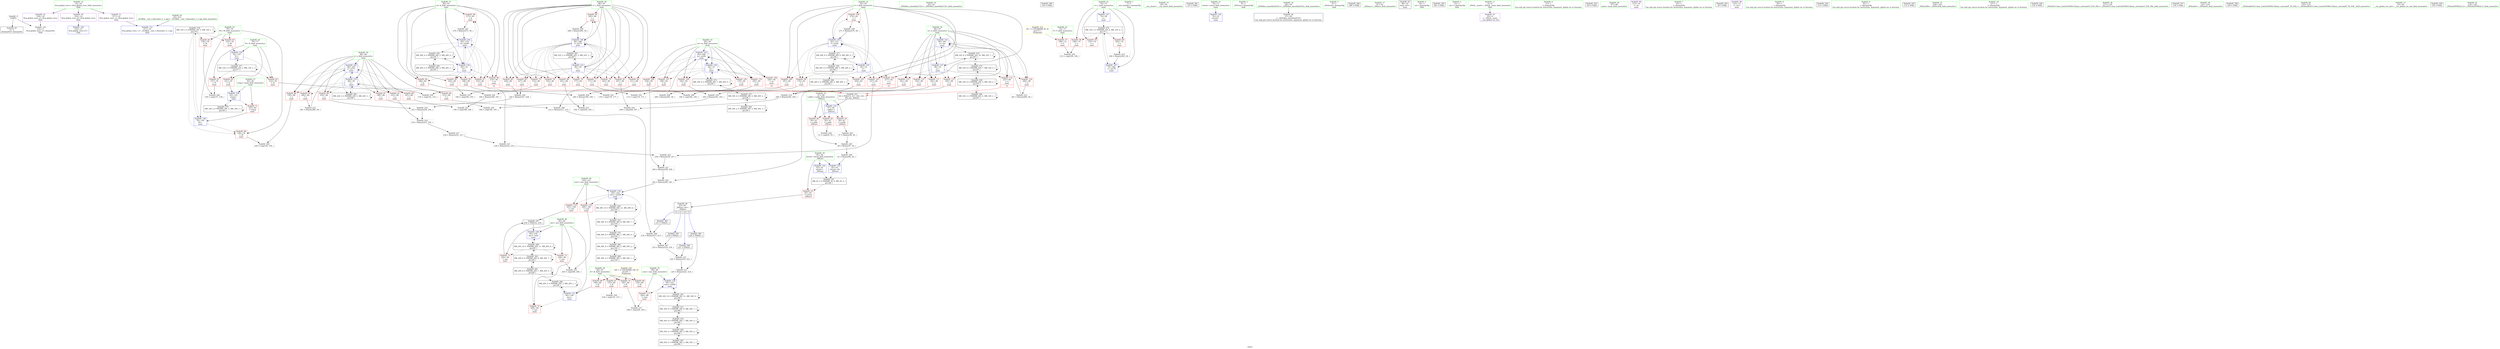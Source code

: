 digraph "SVFG" {
	label="SVFG";

	Node0x559f30d5b5f0 [shape=record,color=grey,label="{NodeID: 0\nNullPtr}"];
	Node0x559f30d5b5f0 -> Node0x559f30d8a860[style=solid];
	Node0x559f30d5b5f0 -> Node0x559f30d90820[style=solid];
	Node0x559f30d8ac00 [shape=record,color=red,label="{NodeID: 97\n235\<--90\n\<--k\nmain\n}"];
	Node0x559f30d8ac00 -> Node0x559f30d975c0[style=solid];
	Node0x559f30d6ce10 [shape=record,color=green,label="{NodeID: 14\n23\<--24\n_ZNSt8ios_base4InitC1Ev\<--_ZNSt8ios_base4InitC1Ev_field_insensitive\n}"];
	Node0x559f30dd0480 [shape=record,color=black,label="{NodeID: 360\n130 = PHI()\n}"];
	Node0x559f30dadc10 [shape=record,color=black,label="{NodeID: 277\nMR_12V_2 = PHI(MR_12V_3, MR_12V_1, )\npts\{77 \}\n}"];
	Node0x559f30dadc10 -> Node0x559f30d8c610[style=dashed];
	Node0x559f30dadc10 -> Node0x559f30d8c6e0[style=dashed];
	Node0x559f30dadc10 -> Node0x559f30d8c7b0[style=dashed];
	Node0x559f30dadc10 -> Node0x559f30d90e00[style=dashed];
	Node0x559f30dadc10 -> Node0x559f30dadc10[style=dashed];
	Node0x559f30d8b760 [shape=record,color=red,label="{NodeID: 111\n182\<--96\n\<--n\nmain\n}"];
	Node0x559f30d8b760 -> Node0x559f30d98940[style=solid];
	Node0x559f30d6eb70 [shape=record,color=green,label="{NodeID: 28\n84\<--85\nans\<--ans_field_insensitive\nmain\n}"];
	Node0x559f30d6eb70 -> Node0x559f30d8cf00[style=solid];
	Node0x559f30d6eb70 -> Node0x559f30d8cfd0[style=solid];
	Node0x559f30d6eb70 -> Node0x559f30d8d0a0[style=solid];
	Node0x559f30d6eb70 -> Node0x559f30d90fa0[style=solid];
	Node0x559f30d6eb70 -> Node0x559f30d916f0[style=solid];
	Node0x559f30d96b40 [shape=record,color=grey,label="{NodeID: 208\n216 = Binary(213, 215, )\n}"];
	Node0x559f30d96b40 -> Node0x559f30d969c0[style=solid];
	Node0x559f30d90ac0 [shape=record,color=blue,label="{NodeID: 125\n45\<--61\nretval\<--div\n_Z4funci\n}"];
	Node0x559f30d90ac0 -> Node0x559f30da2410[style=dashed];
	Node0x559f30d8a7d0 [shape=record,color=green,label="{NodeID: 42\n16\<--312\n_GLOBAL__sub_I_Dmoonleo_2_1.cpp\<--_GLOBAL__sub_I_Dmoonleo_2_1.cpp_field_insensitive\n}"];
	Node0x559f30d8a7d0 -> Node0x559f30d90720[style=solid];
	Node0x559f30d98040 [shape=record,color=grey,label="{NodeID: 222\n238 = Binary(236, 237, )\n}"];
	Node0x559f30d98040 -> Node0x559f30d97ec0[style=solid];
	Node0x559f30d91620 [shape=record,color=blue,label="{NodeID: 139\n100\<--242\ncost\<--sub56\nmain\n}"];
	Node0x559f30d91620 -> Node0x559f30d90480[style=dashed];
	Node0x559f30d91620 -> Node0x559f30d90550[style=dashed];
	Node0x559f30d91620 -> Node0x559f30da3310[style=dashed];
	Node0x559f30d8c200 [shape=record,color=red,label="{NodeID: 56\n59\<--47\n\<--i.addr\n_Z4funci\n}"];
	Node0x559f30d8c200 -> Node0x559f30d966c0[style=solid];
	Node0x559f30d99540 [shape=record,color=grey,label="{NodeID: 236\n110 = cmp(108, 109, )\n}"];
	Node0x559f30d8cd60 [shape=record,color=red,label="{NodeID: 70\n245\<--80\n\<--K\nmain\n}"];
	Node0x559f30d8cd60 -> Node0x559f30d996c0[style=solid];
	Node0x559f30d8d8c0 [shape=record,color=red,label="{NodeID: 84\n228\<--86\n\<--i\nmain\n}"];
	Node0x559f30d8d8c0 -> Node0x559f30d97d40[style=solid];
	Node0x559f30d75ab0 [shape=record,color=green,label="{NodeID: 1\n7\<--1\n__dso_handle\<--dummyObj\nGlob }"];
	Node0x559f30d8acd0 [shape=record,color=red,label="{NodeID: 98\n275\<--90\n\<--k\nmain\n}"];
	Node0x559f30d8acd0 -> Node0x559f30d960c0[style=solid];
	Node0x559f30d6efd0 [shape=record,color=green,label="{NodeID: 15\n29\<--30\n__cxa_atexit\<--__cxa_atexit_field_insensitive\n}"];
	Node0x559f30dd05b0 [shape=record,color=black,label="{NodeID: 361\n131 = PHI()\n}"];
	Node0x559f30dae110 [shape=record,color=black,label="{NodeID: 278\nMR_14V_2 = PHI(MR_14V_3, MR_14V_1, )\npts\{79 \}\n}"];
	Node0x559f30dae110 -> Node0x559f30d8c880[style=dashed];
	Node0x559f30dae110 -> Node0x559f30d8c950[style=dashed];
	Node0x559f30dae110 -> Node0x559f30d8ca20[style=dashed];
	Node0x559f30dae110 -> Node0x559f30d90ed0[style=dashed];
	Node0x559f30dae110 -> Node0x559f30dae110[style=dashed];
	Node0x559f30d8b830 [shape=record,color=red,label="{NodeID: 112\n193\<--96\n\<--n\nmain\n}"];
	Node0x559f30d8b830 -> Node0x559f30d97740[style=solid];
	Node0x559f30d6ec40 [shape=record,color=green,label="{NodeID: 29\n86\<--87\ni\<--i_field_insensitive\nmain\n}"];
	Node0x559f30d6ec40 -> Node0x559f30d8d170[style=solid];
	Node0x559f30d6ec40 -> Node0x559f30d8d240[style=solid];
	Node0x559f30d6ec40 -> Node0x559f30d8d310[style=solid];
	Node0x559f30d6ec40 -> Node0x559f30d8d3e0[style=solid];
	Node0x559f30d6ec40 -> Node0x559f30d8d4b0[style=solid];
	Node0x559f30d6ec40 -> Node0x559f30d8d580[style=solid];
	Node0x559f30d6ec40 -> Node0x559f30d8d650[style=solid];
	Node0x559f30d6ec40 -> Node0x559f30d8d720[style=solid];
	Node0x559f30d6ec40 -> Node0x559f30d8d7f0[style=solid];
	Node0x559f30d6ec40 -> Node0x559f30d8d8c0[style=solid];
	Node0x559f30d6ec40 -> Node0x559f30d8d990[style=solid];
	Node0x559f30d6ec40 -> Node0x559f30d91070[style=solid];
	Node0x559f30d6ec40 -> Node0x559f30d91bd0[style=solid];
	Node0x559f30d96cc0 [shape=record,color=grey,label="{NodeID: 209\n61 = Binary(60, 62, )\n}"];
	Node0x559f30d96cc0 -> Node0x559f30d90ac0[style=solid];
	Node0x559f30d90b90 [shape=record,color=blue,label="{NodeID: 126\n70\<--52\nretval\<--\nmain\n}"];
	Node0x559f30d8a860 [shape=record,color=black,label="{NodeID: 43\n2\<--3\ndummyVal\<--dummyVal\n}"];
	Node0x559f30d981c0 [shape=record,color=grey,label="{NodeID: 223\n281 = Binary(280, 58, )\n}"];
	Node0x559f30d981c0 -> Node0x559f30d91b00[style=solid];
	Node0x559f30d916f0 [shape=record,color=blue,label="{NodeID: 140\n84\<--256\nans\<--cond\nmain\n}"];
	Node0x559f30d916f0 -> Node0x559f30da4710[style=dashed];
	Node0x559f30d8c2d0 [shape=record,color=red,label="{NodeID: 57\n109\<--72\n\<--T\nmain\n}"];
	Node0x559f30d8c2d0 -> Node0x559f30d99540[style=solid];
	Node0x559f30d996c0 [shape=record,color=grey,label="{NodeID: 237\n246 = cmp(244, 245, )\n}"];
	Node0x559f30d8ce30 [shape=record,color=red,label="{NodeID: 71\n145\<--82\n\<--temp\nmain\n}"];
	Node0x559f30d8ce30 -> Node0x559f30d90ed0[style=solid];
	Node0x559f30d8d990 [shape=record,color=red,label="{NodeID: 85\n285\<--86\n\<--i\nmain\n}"];
	Node0x559f30d8d990 -> Node0x559f30d95f40[style=solid];
	Node0x559f30d6dea0 [shape=record,color=green,label="{NodeID: 2\n8\<--1\n_ZSt3cin\<--dummyObj\nGlob }"];
	Node0x559f30d8ada0 [shape=record,color=red,label="{NodeID: 99\n170\<--92\n\<--l\nmain\n}"];
	Node0x559f30d8ada0 -> Node0x559f30d98f40[style=solid];
	Node0x559f30d6f0a0 [shape=record,color=green,label="{NodeID: 16\n28\<--34\n_ZNSt8ios_base4InitD1Ev\<--_ZNSt8ios_base4InitD1Ev_field_insensitive\n}"];
	Node0x559f30d6f0a0 -> Node0x559f30d8a8f0[style=solid];
	Node0x559f30dd0680 [shape=record,color=black,label="{NodeID: 362\n215 = PHI(43, )\n}"];
	Node0x559f30dd0680 -> Node0x559f30d96b40[style=solid];
	Node0x559f30dae610 [shape=record,color=black,label="{NodeID: 279\nMR_18V_2 = PHI(MR_18V_3, MR_18V_1, )\npts\{83 \}\n}"];
	Node0x559f30dae610 -> Node0x559f30d90d30[style=dashed];
	Node0x559f30dae610 -> Node0x559f30dae610[style=dashed];
	Node0x559f30d8b900 [shape=record,color=red,label="{NodeID: 113\n205\<--96\n\<--n\nmain\n}"];
	Node0x559f30d8b900 -> Node0x559f30d96e40[style=solid];
	Node0x559f30d6ed10 [shape=record,color=green,label="{NodeID: 30\n88\<--89\nj\<--j_field_insensitive\nmain\n}"];
	Node0x559f30d6ed10 -> Node0x559f30d8da60[style=solid];
	Node0x559f30d6ed10 -> Node0x559f30d8db30[style=solid];
	Node0x559f30d6ed10 -> Node0x559f30d8dc00[style=solid];
	Node0x559f30d6ed10 -> Node0x559f30d8dcd0[style=solid];
	Node0x559f30d6ed10 -> Node0x559f30d8dda0[style=solid];
	Node0x559f30d6ed10 -> Node0x559f30d8de70[style=solid];
	Node0x559f30d6ed10 -> Node0x559f30d8df40[style=solid];
	Node0x559f30d6ed10 -> Node0x559f30d91140[style=solid];
	Node0x559f30d6ed10 -> Node0x559f30d91b00[style=solid];
	Node0x559f30d96e40 [shape=record,color=grey,label="{NodeID: 210\n206 = Binary(204, 205, )\n}"];
	Node0x559f30d96e40 -> Node0x559f30d99240[style=solid];
	Node0x559f30d90c60 [shape=record,color=blue,label="{NodeID: 127\n74\<--58\nc\<--\nmain\n}"];
	Node0x559f30d90c60 -> Node0x559f30dad710[style=dashed];
	Node0x559f30d8a8f0 [shape=record,color=black,label="{NodeID: 44\n27\<--28\n\<--_ZNSt8ios_base4InitD1Ev\nCan only get source location for instruction, argument, global var or function.}"];
	Node0x559f30d98340 [shape=record,color=grey,label="{NodeID: 224\n242 = Binary(240, 241, )\n}"];
	Node0x559f30d98340 -> Node0x559f30d91620[style=solid];
	Node0x559f30d917c0 [shape=record,color=blue,label="{NodeID: 141\n96\<--261\nn\<--inc\nmain\n}"];
	Node0x559f30d917c0 -> Node0x559f30d8b760[style=dashed];
	Node0x559f30d917c0 -> Node0x559f30d8b830[style=dashed];
	Node0x559f30d917c0 -> Node0x559f30d8b900[style=dashed];
	Node0x559f30d917c0 -> Node0x559f30d8b9d0[style=dashed];
	Node0x559f30d917c0 -> Node0x559f30d8baa0[style=dashed];
	Node0x559f30d917c0 -> Node0x559f30d902e0[style=dashed];
	Node0x559f30d917c0 -> Node0x559f30d917c0[style=dashed];
	Node0x559f30d917c0 -> Node0x559f30db8110[style=dashed];
	Node0x559f30d8c3a0 [shape=record,color=red,label="{NodeID: 58\n108\<--74\n\<--c\nmain\n}"];
	Node0x559f30d8c3a0 -> Node0x559f30d99540[style=solid];
	Node0x559f30d99840 [shape=record,color=grey,label="{NodeID: 238\n126 = cmp(125, 127, )\n}"];
	Node0x559f30d8cf00 [shape=record,color=red,label="{NodeID: 72\n248\<--84\n\<--ans\nmain\n}"];
	Node0x559f30d8cf00 -> Node0x559f30d993c0[style=solid];
	Node0x559f30d8da60 [shape=record,color=red,label="{NodeID: 86\n158\<--88\n\<--j\nmain\n}"];
	Node0x559f30d8da60 -> Node0x559f30d98c40[style=solid];
	Node0x559f30d6c6e0 [shape=record,color=green,label="{NodeID: 3\n9\<--1\n_ZSt4cout\<--dummyObj\nGlob }"];
	Node0x559f30dce9c0 [shape=record,color=black,label="{NodeID: 349\n290 = PHI()\n}"];
	Node0x559f30d8ae70 [shape=record,color=red,label="{NodeID: 100\n187\<--92\n\<--l\nmain\n}"];
	Node0x559f30d8ae70 -> Node0x559f30d96240[style=solid];
	Node0x559f30d6f170 [shape=record,color=green,label="{NodeID: 17\n41\<--42\n_Z4funci\<--_Z4funci_field_insensitive\n}"];
	Node0x559f30dd0880 [shape=record,color=black,label="{NodeID: 363\n218 = PHI(43, )\n}"];
	Node0x559f30dd0880 -> Node0x559f30d969c0[style=solid];
	Node0x559f30daeb10 [shape=record,color=black,label="{NodeID: 280\nMR_20V_2 = PHI(MR_20V_3, MR_20V_1, )\npts\{85 \}\n}"];
	Node0x559f30daeb10 -> Node0x559f30d90fa0[style=dashed];
	Node0x559f30daeb10 -> Node0x559f30daeb10[style=dashed];
	Node0x559f30ac9e40 [shape=record,color=black,label="{NodeID: 197\n256 = PHI(252, 254, )\n}"];
	Node0x559f30ac9e40 -> Node0x559f30d916f0[style=solid];
	Node0x559f30d8b9d0 [shape=record,color=red,label="{NodeID: 114\n223\<--96\n\<--n\nmain\n|{<s0>15}}"];
	Node0x559f30d8b9d0:s0 -> Node0x559f30dcf500[style=solid,color=red];
	Node0x559f30d6ede0 [shape=record,color=green,label="{NodeID: 31\n90\<--91\nk\<--k_field_insensitive\nmain\n}"];
	Node0x559f30d6ede0 -> Node0x559f30d8e010[style=solid];
	Node0x559f30d6ede0 -> Node0x559f30d8e0e0[style=solid];
	Node0x559f30d6ede0 -> Node0x559f30d8e1b0[style=solid];
	Node0x559f30d6ede0 -> Node0x559f30d8ab30[style=solid];
	Node0x559f30d6ede0 -> Node0x559f30d8ac00[style=solid];
	Node0x559f30d6ede0 -> Node0x559f30d8acd0[style=solid];
	Node0x559f30d6ede0 -> Node0x559f30d91210[style=solid];
	Node0x559f30d6ede0 -> Node0x559f30d91a30[style=solid];
	Node0x559f30d96fc0 [shape=record,color=grey,label="{NodeID: 211\n225 = Binary(222, 224, )\n}"];
	Node0x559f30d96fc0 -> Node0x559f30d91550[style=solid];
	Node0x559f30d90d30 [shape=record,color=blue,label="{NodeID: 128\n82\<--141\ntemp\<--\nmain\n}"];
	Node0x559f30d90d30 -> Node0x559f30d8ce30[style=dashed];
	Node0x559f30d90d30 -> Node0x559f30dae610[style=dashed];
	Node0x559f30d8a980 [shape=record,color=black,label="{NodeID: 45\n69\<--52\nmain_ret\<--\nmain\n}"];
	Node0x559f30d984c0 [shape=record,color=grey,label="{NodeID: 225\n178 = cmp(176, 177, )\n}"];
	Node0x559f30d91890 [shape=record,color=blue,label="{NodeID: 142\n94\<--266\nm\<--inc62\nmain\n}"];
	Node0x559f30d91890 -> Node0x559f30d8b280[style=dashed];
	Node0x559f30d91890 -> Node0x559f30d8b350[style=dashed];
	Node0x559f30d91890 -> Node0x559f30d8b420[style=dashed];
	Node0x559f30d91890 -> Node0x559f30d8b4f0[style=dashed];
	Node0x559f30d91890 -> Node0x559f30d8b5c0[style=dashed];
	Node0x559f30d91890 -> Node0x559f30d8b690[style=dashed];
	Node0x559f30d91890 -> Node0x559f30d913b0[style=dashed];
	Node0x559f30d91890 -> Node0x559f30d91890[style=dashed];
	Node0x559f30d91890 -> Node0x559f30dac310[style=dashed];
	Node0x559f30d8c470 [shape=record,color=red,label="{NodeID: 59\n119\<--74\n\<--c\nmain\n}"];
	Node0x559f30d999c0 [shape=record,color=grey,label="{NodeID: 239\n154 = cmp(152, 153, )\n}"];
	Node0x559f30d8cfd0 [shape=record,color=red,label="{NodeID: 73\n254\<--84\n\<--ans\nmain\n}"];
	Node0x559f30d8cfd0 -> Node0x559f30ac9e40[style=solid];
	Node0x559f30d8db30 [shape=record,color=red,label="{NodeID: 87\n189\<--88\n\<--j\nmain\n}"];
	Node0x559f30d8db30 -> Node0x559f30d987c0[style=solid];
	Node0x559f30d5b6e0 [shape=record,color=green,label="{NodeID: 4\n10\<--1\n.str\<--dummyObj\nGlob }"];
	Node0x559f30dcf430 [shape=record,color=black,label="{NodeID: 350\n291 = PHI()\n}"];
	Node0x559f30d8af40 [shape=record,color=red,label="{NodeID: 101\n204\<--92\n\<--l\nmain\n}"];
	Node0x559f30d8af40 -> Node0x559f30d96e40[style=solid];
	Node0x559f30d6f240 [shape=record,color=green,label="{NodeID: 18\n45\<--46\nretval\<--retval_field_insensitive\n_Z4funci\n}"];
	Node0x559f30d6f240 -> Node0x559f30d8bf90[style=solid];
	Node0x559f30d6f240 -> Node0x559f30d909f0[style=solid];
	Node0x559f30d6f240 -> Node0x559f30d90ac0[style=solid];
	Node0x559f30dd09c0 [shape=record,color=black,label="{NodeID: 364\n221 = PHI(43, )\n}"];
	Node0x559f30dd09c0 -> Node0x559f30d97140[style=solid];
	Node0x559f30daf010 [shape=record,color=black,label="{NodeID: 281\nMR_22V_2 = PHI(MR_22V_3, MR_22V_1, )\npts\{87 \}\n}"];
	Node0x559f30daf010 -> Node0x559f30d91070[style=dashed];
	Node0x559f30daf010 -> Node0x559f30daf010[style=dashed];
	Node0x559f30d8f100 [shape=record,color=grey,label="{NodeID: 198\n213 = Binary(211, 212, )\n}"];
	Node0x559f30d8f100 -> Node0x559f30d96b40[style=solid];
	Node0x559f30d8baa0 [shape=record,color=red,label="{NodeID: 115\n241\<--96\n\<--n\nmain\n}"];
	Node0x559f30d8baa0 -> Node0x559f30d98340[style=solid];
	Node0x559f30d8a230 [shape=record,color=green,label="{NodeID: 32\n92\<--93\nl\<--l_field_insensitive\nmain\n}"];
	Node0x559f30d8a230 -> Node0x559f30d8ada0[style=solid];
	Node0x559f30d8a230 -> Node0x559f30d8ae70[style=solid];
	Node0x559f30d8a230 -> Node0x559f30d8af40[style=solid];
	Node0x559f30d8a230 -> Node0x559f30d8b010[style=solid];
	Node0x559f30d8a230 -> Node0x559f30d8b0e0[style=solid];
	Node0x559f30d8a230 -> Node0x559f30d8b1b0[style=solid];
	Node0x559f30d8a230 -> Node0x559f30d912e0[style=solid];
	Node0x559f30d8a230 -> Node0x559f30d91960[style=solid];
	Node0x559f30d97140 [shape=record,color=grey,label="{NodeID: 212\n222 = Binary(219, 221, )\n}"];
	Node0x559f30d97140 -> Node0x559f30d96fc0[style=solid];
	Node0x559f30d90e00 [shape=record,color=blue,label="{NodeID: 129\n76\<--143\nN\<--\nmain\n}"];
	Node0x559f30d90e00 -> Node0x559f30d8c7b0[style=dashed];
	Node0x559f30d90e00 -> Node0x559f30dadc10[style=dashed];
	Node0x559f30d8aa10 [shape=record,color=black,label="{NodeID: 46\n43\<--65\n_Z4funci_ret\<--\n_Z4funci\n|{<s0>12|<s1>13|<s2>14|<s3>15}}"];
	Node0x559f30d8aa10:s0 -> Node0x559f30dd0680[style=solid,color=blue];
	Node0x559f30d8aa10:s1 -> Node0x559f30dd0880[style=solid,color=blue];
	Node0x559f30d8aa10:s2 -> Node0x559f30dd09c0[style=solid,color=blue];
	Node0x559f30d8aa10:s3 -> Node0x559f30dd0c00[style=solid,color=blue];
	Node0x559f30d98640 [shape=record,color=grey,label="{NodeID: 226\n51 = cmp(50, 52, )\n}"];
	Node0x559f30d91960 [shape=record,color=blue,label="{NodeID: 143\n92\<--271\nl\<--inc65\nmain\n}"];
	Node0x559f30d91960 -> Node0x559f30d8ada0[style=dashed];
	Node0x559f30d91960 -> Node0x559f30d8ae70[style=dashed];
	Node0x559f30d91960 -> Node0x559f30d8af40[style=dashed];
	Node0x559f30d91960 -> Node0x559f30d8b010[style=dashed];
	Node0x559f30d91960 -> Node0x559f30d8b0e0[style=dashed];
	Node0x559f30d91960 -> Node0x559f30d8b1b0[style=dashed];
	Node0x559f30d91960 -> Node0x559f30d91960[style=dashed];
	Node0x559f30d91960 -> Node0x559f30dabe10[style=dashed];
	Node0x559f30d8c540 [shape=record,color=red,label="{NodeID: 60\n293\<--74\n\<--c\nmain\n}"];
	Node0x559f30d8c540 -> Node0x559f30d97440[style=solid];
	Node0x559f30d99b40 [shape=record,color=grey,label="{NodeID: 240\n139 = cmp(137, 138, )\n}"];
	Node0x559f30d8d0a0 [shape=record,color=red,label="{NodeID: 74\n289\<--84\n\<--ans\nmain\n}"];
	Node0x559f30d8dc00 [shape=record,color=red,label="{NodeID: 88\n195\<--88\n\<--j\nmain\n}"];
	Node0x559f30d8dc00 -> Node0x559f30d98ac0[style=solid];
	Node0x559f30d6f360 [shape=record,color=green,label="{NodeID: 5\n12\<--1\n.str.1\<--dummyObj\nGlob }"];
	Node0x559f30dcf500 [shape=record,color=black,label="{NodeID: 351\n44 = PHI(214, 217, 220, 223, )\n0th arg _Z4funci }"];
	Node0x559f30dcf500 -> Node0x559f30d90920[style=solid];
	Node0x559f30d8b010 [shape=record,color=red,label="{NodeID: 102\n217\<--92\n\<--l\nmain\n|{<s0>13}}"];
	Node0x559f30d8b010:s0 -> Node0x559f30dcf500[style=solid,color=red];
	Node0x559f30d6fc80 [shape=record,color=green,label="{NodeID: 19\n47\<--48\ni.addr\<--i.addr_field_insensitive\n_Z4funci\n}"];
	Node0x559f30d6fc80 -> Node0x559f30d8c060[style=solid];
	Node0x559f30d6fc80 -> Node0x559f30d8c130[style=solid];
	Node0x559f30d6fc80 -> Node0x559f30d8c200[style=solid];
	Node0x559f30d6fc80 -> Node0x559f30d90920[style=solid];
	Node0x559f30dd0c00 [shape=record,color=black,label="{NodeID: 365\n224 = PHI(43, )\n}"];
	Node0x559f30dd0c00 -> Node0x559f30d96fc0[style=solid];
	Node0x559f30daf510 [shape=record,color=black,label="{NodeID: 282\nMR_24V_2 = PHI(MR_24V_3, MR_24V_1, )\npts\{89 \}\n}"];
	Node0x559f30daf510 -> Node0x559f30d91140[style=dashed];
	Node0x559f30daf510 -> Node0x559f30daf510[style=dashed];
	Node0x559f30d95dc0 [shape=record,color=grey,label="{NodeID: 199\n271 = Binary(270, 58, )\n}"];
	Node0x559f30d95dc0 -> Node0x559f30d91960[style=solid];
	Node0x559f30d902e0 [shape=record,color=red,label="{NodeID: 116\n260\<--96\n\<--n\nmain\n}"];
	Node0x559f30d902e0 -> Node0x559f30d972c0[style=solid];
	Node0x559f30d8a2c0 [shape=record,color=green,label="{NodeID: 33\n94\<--95\nm\<--m_field_insensitive\nmain\n}"];
	Node0x559f30d8a2c0 -> Node0x559f30d8b280[style=solid];
	Node0x559f30d8a2c0 -> Node0x559f30d8b350[style=solid];
	Node0x559f30d8a2c0 -> Node0x559f30d8b420[style=solid];
	Node0x559f30d8a2c0 -> Node0x559f30d8b4f0[style=solid];
	Node0x559f30d8a2c0 -> Node0x559f30d8b5c0[style=solid];
	Node0x559f30d8a2c0 -> Node0x559f30d8b690[style=solid];
	Node0x559f30d8a2c0 -> Node0x559f30d913b0[style=solid];
	Node0x559f30d8a2c0 -> Node0x559f30d91890[style=solid];
	Node0x559f30d972c0 [shape=record,color=grey,label="{NodeID: 213\n261 = Binary(260, 58, )\n}"];
	Node0x559f30d972c0 -> Node0x559f30d917c0[style=solid];
	Node0x559f30d90ed0 [shape=record,color=blue,label="{NodeID: 130\n78\<--145\nM\<--\nmain\n}"];
	Node0x559f30d90ed0 -> Node0x559f30d8ca20[style=dashed];
	Node0x559f30d90ed0 -> Node0x559f30dae110[style=dashed];
	Node0x559f30d8aaa0 [shape=record,color=purple,label="{NodeID: 47\n25\<--4\n\<--_ZStL8__ioinit\n__cxx_global_var_init\n}"];
	Node0x559f30db8110 [shape=record,color=black,label="{NodeID: 310\nMR_32V_8 = PHI(MR_32V_10, MR_32V_7, )\npts\{97 \}\n}"];
	Node0x559f30db8110 -> Node0x559f30d91480[style=dashed];
	Node0x559f30db8110 -> Node0x559f30dac810[style=dashed];
	Node0x559f30db8110 -> Node0x559f30db8110[style=dashed];
	Node0x559f30d987c0 [shape=record,color=grey,label="{NodeID: 227\n190 = cmp(188, 189, )\n}"];
	Node0x559f30d91a30 [shape=record,color=blue,label="{NodeID: 144\n90\<--276\nk\<--inc68\nmain\n}"];
	Node0x559f30d91a30 -> Node0x559f30d8e010[style=dashed];
	Node0x559f30d91a30 -> Node0x559f30d8e0e0[style=dashed];
	Node0x559f30d91a30 -> Node0x559f30d8e1b0[style=dashed];
	Node0x559f30d91a30 -> Node0x559f30d8ab30[style=dashed];
	Node0x559f30d91a30 -> Node0x559f30d8ac00[style=dashed];
	Node0x559f30d91a30 -> Node0x559f30d8acd0[style=dashed];
	Node0x559f30d91a30 -> Node0x559f30d91210[style=dashed];
	Node0x559f30d91a30 -> Node0x559f30d91a30[style=dashed];
	Node0x559f30d91a30 -> Node0x559f30da6a10[style=dashed];
	Node0x559f30d8c610 [shape=record,color=red,label="{NodeID: 61\n137\<--76\n\<--N\nmain\n}"];
	Node0x559f30d8c610 -> Node0x559f30d99b40[style=solid];
	Node0x559f30da2410 [shape=record,color=black,label="{NodeID: 241\nMR_2V_3 = PHI(MR_2V_4, MR_2V_2, )\npts\{46 \}\n}"];
	Node0x559f30da2410 -> Node0x559f30d8bf90[style=dashed];
	Node0x559f30d8d170 [shape=record,color=red,label="{NodeID: 75\n152\<--86\n\<--i\nmain\n}"];
	Node0x559f30d8d170 -> Node0x559f30d999c0[style=solid];
	Node0x559f30da6a10 [shape=record,color=black,label="{NodeID: 255\nMR_26V_4 = PHI(MR_26V_5, MR_26V_2, )\npts\{91 \}\n}"];
	Node0x559f30da6a10 -> Node0x559f30d91210[style=dashed];
	Node0x559f30da6a10 -> Node0x559f30da6a10[style=dashed];
	Node0x559f30da6a10 -> Node0x559f30dafa10[style=dashed];
	Node0x559f30d8dcd0 [shape=record,color=red,label="{NodeID: 89\n212\<--88\n\<--j\nmain\n}"];
	Node0x559f30d8dcd0 -> Node0x559f30d8f100[style=solid];
	Node0x559f30d6dd20 [shape=record,color=green,label="{NodeID: 6\n15\<--1\n\<--dummyObj\nCan only get source location for instruction, argument, global var or function.}"];
	Node0x559f30dcfc50 [shape=record,color=black,label="{NodeID: 352\n103 = PHI()\n}"];
	Node0x559f30d8b0e0 [shape=record,color=red,label="{NodeID: 103\n237\<--92\n\<--l\nmain\n}"];
	Node0x559f30d8b0e0 -> Node0x559f30d98040[style=solid];
	Node0x559f30d6fd50 [shape=record,color=green,label="{NodeID: 20\n67\<--68\nmain\<--main_field_insensitive\n}"];
	Node0x559f30dafa10 [shape=record,color=black,label="{NodeID: 283\nMR_26V_2 = PHI(MR_26V_3, MR_26V_1, )\npts\{91 \}\n}"];
	Node0x559f30dafa10 -> Node0x559f30da6a10[style=dashed];
	Node0x559f30dafa10 -> Node0x559f30dafa10[style=dashed];
	Node0x559f30d95f40 [shape=record,color=grey,label="{NodeID: 200\n286 = Binary(285, 58, )\n}"];
	Node0x559f30d95f40 -> Node0x559f30d91bd0[style=solid];
	Node0x559f30d903b0 [shape=record,color=red,label="{NodeID: 117\n244\<--98\n\<--sum\nmain\n}"];
	Node0x559f30d903b0 -> Node0x559f30d996c0[style=solid];
	Node0x559f30d8a350 [shape=record,color=green,label="{NodeID: 34\n96\<--97\nn\<--n_field_insensitive\nmain\n}"];
	Node0x559f30d8a350 -> Node0x559f30d8b760[style=solid];
	Node0x559f30d8a350 -> Node0x559f30d8b830[style=solid];
	Node0x559f30d8a350 -> Node0x559f30d8b900[style=solid];
	Node0x559f30d8a350 -> Node0x559f30d8b9d0[style=solid];
	Node0x559f30d8a350 -> Node0x559f30d8baa0[style=solid];
	Node0x559f30d8a350 -> Node0x559f30d902e0[style=solid];
	Node0x559f30d8a350 -> Node0x559f30d91480[style=solid];
	Node0x559f30d8a350 -> Node0x559f30d917c0[style=solid];
	Node0x559f30d97440 [shape=record,color=grey,label="{NodeID: 214\n294 = Binary(293, 58, )\n}"];
	Node0x559f30d97440 -> Node0x559f30d91ca0[style=solid];
	Node0x559f30d90fa0 [shape=record,color=blue,label="{NodeID: 131\n84\<--148\nans\<--\nmain\n}"];
	Node0x559f30d90fa0 -> Node0x559f30d8d0a0[style=dashed];
	Node0x559f30d90fa0 -> Node0x559f30da8810[style=dashed];
	Node0x559f30d90fa0 -> Node0x559f30daeb10[style=dashed];
	Node0x559f30d8bb50 [shape=record,color=purple,label="{NodeID: 48\n115\<--10\n\<--.str\nmain\n}"];
	Node0x559f30db8610 [shape=record,color=black,label="{NodeID: 311\nMR_34V_8 = PHI(MR_34V_9, MR_34V_7, )\npts\{99 \}\n}"];
	Node0x559f30db8610 -> Node0x559f30d91550[style=dashed];
	Node0x559f30db8610 -> Node0x559f30da2e10[style=dashed];
	Node0x559f30db8610 -> Node0x559f30dacd10[style=dashed];
	Node0x559f30db8610 -> Node0x559f30db8610[style=dashed];
	Node0x559f30d98940 [shape=record,color=grey,label="{NodeID: 228\n184 = cmp(182, 183, )\n}"];
	Node0x559f30d91b00 [shape=record,color=blue,label="{NodeID: 145\n88\<--281\nj\<--inc71\nmain\n}"];
	Node0x559f30d91b00 -> Node0x559f30d8da60[style=dashed];
	Node0x559f30d91b00 -> Node0x559f30d8db30[style=dashed];
	Node0x559f30d91b00 -> Node0x559f30d8dc00[style=dashed];
	Node0x559f30d91b00 -> Node0x559f30d8dcd0[style=dashed];
	Node0x559f30d91b00 -> Node0x559f30d8dda0[style=dashed];
	Node0x559f30d91b00 -> Node0x559f30d8de70[style=dashed];
	Node0x559f30d91b00 -> Node0x559f30d8df40[style=dashed];
	Node0x559f30d91b00 -> Node0x559f30d91140[style=dashed];
	Node0x559f30d91b00 -> Node0x559f30d91b00[style=dashed];
	Node0x559f30d91b00 -> Node0x559f30daf510[style=dashed];
	Node0x559f30d8c6e0 [shape=record,color=red,label="{NodeID: 62\n141\<--76\n\<--N\nmain\n}"];
	Node0x559f30d8c6e0 -> Node0x559f30d90d30[style=solid];
	Node0x559f30d8d240 [shape=record,color=red,label="{NodeID: 76\n165\<--86\n\<--i\nmain\n}"];
	Node0x559f30d8d240 -> Node0x559f30d990c0[style=solid];
	Node0x559f30da6f10 [shape=record,color=black,label="{NodeID: 256\nMR_28V_4 = PHI(MR_28V_5, MR_28V_2, )\npts\{93 \}\n}"];
	Node0x559f30da6f10 -> Node0x559f30da6f10[style=dashed];
	Node0x559f30da6f10 -> Node0x559f30dabe10[style=dashed];
	Node0x559f30da6f10 -> Node0x559f30daff10[style=dashed];
	Node0x559f30d8dda0 [shape=record,color=red,label="{NodeID: 90\n230\<--88\n\<--j\nmain\n}"];
	Node0x559f30d8dda0 -> Node0x559f30d97bc0[style=solid];
	Node0x559f30d6ddb0 [shape=record,color=green,label="{NodeID: 7\n52\<--1\n\<--dummyObj\nCan only get source location for instruction, argument, global var or function.}"];
	Node0x559f30dcfd50 [shape=record,color=black,label="{NodeID: 353\n26 = PHI()\n}"];
	Node0x559f30d8b1b0 [shape=record,color=red,label="{NodeID: 104\n270\<--92\n\<--l\nmain\n}"];
	Node0x559f30d8b1b0 -> Node0x559f30d95dc0[style=solid];
	Node0x559f30d6fe20 [shape=record,color=green,label="{NodeID: 21\n70\<--71\nretval\<--retval_field_insensitive\nmain\n}"];
	Node0x559f30d6fe20 -> Node0x559f30d90b90[style=solid];
	Node0x559f30daff10 [shape=record,color=black,label="{NodeID: 284\nMR_28V_2 = PHI(MR_28V_3, MR_28V_1, )\npts\{93 \}\n}"];
	Node0x559f30daff10 -> Node0x559f30da6f10[style=dashed];
	Node0x559f30daff10 -> Node0x559f30daff10[style=dashed];
	Node0x559f30d960c0 [shape=record,color=grey,label="{NodeID: 201\n276 = Binary(275, 58, )\n}"];
	Node0x559f30d960c0 -> Node0x559f30d91a30[style=solid];
	Node0x559f30d90480 [shape=record,color=red,label="{NodeID: 118\n249\<--100\n\<--cost\nmain\n}"];
	Node0x559f30d90480 -> Node0x559f30d993c0[style=solid];
	Node0x559f30d8a3e0 [shape=record,color=green,label="{NodeID: 35\n98\<--99\nsum\<--sum_field_insensitive\nmain\n}"];
	Node0x559f30d8a3e0 -> Node0x559f30d903b0[style=solid];
	Node0x559f30d8a3e0 -> Node0x559f30d91550[style=solid];
	Node0x559f30d975c0 [shape=record,color=grey,label="{NodeID: 215\n236 = Binary(234, 235, )\n}"];
	Node0x559f30d975c0 -> Node0x559f30d98040[style=solid];
	Node0x559f30d91070 [shape=record,color=blue,label="{NodeID: 132\n86\<--58\ni\<--\nmain\n}"];
	Node0x559f30d91070 -> Node0x559f30d8d170[style=dashed];
	Node0x559f30d91070 -> Node0x559f30d8d240[style=dashed];
	Node0x559f30d91070 -> Node0x559f30d8d310[style=dashed];
	Node0x559f30d91070 -> Node0x559f30d8d3e0[style=dashed];
	Node0x559f30d91070 -> Node0x559f30d8d4b0[style=dashed];
	Node0x559f30d91070 -> Node0x559f30d8d580[style=dashed];
	Node0x559f30d91070 -> Node0x559f30d8d650[style=dashed];
	Node0x559f30d91070 -> Node0x559f30d8d720[style=dashed];
	Node0x559f30d91070 -> Node0x559f30d8d7f0[style=dashed];
	Node0x559f30d91070 -> Node0x559f30d8d8c0[style=dashed];
	Node0x559f30d91070 -> Node0x559f30d8d990[style=dashed];
	Node0x559f30d91070 -> Node0x559f30d91bd0[style=dashed];
	Node0x559f30d91070 -> Node0x559f30daf010[style=dashed];
	Node0x559f30d8bc20 [shape=record,color=purple,label="{NodeID: 49\n123\<--12\n\<--.str.1\nmain\n}"];
	Node0x559f30da9710 [shape=record,color=black,label="{NodeID: 312\nMR_36V_8 = PHI(MR_36V_9, MR_36V_7, )\npts\{101 \}\n}"];
	Node0x559f30da9710 -> Node0x559f30d91620[style=dashed];
	Node0x559f30da9710 -> Node0x559f30da3310[style=dashed];
	Node0x559f30da9710 -> Node0x559f30dad210[style=dashed];
	Node0x559f30da9710 -> Node0x559f30da9710[style=dashed];
	Node0x559f30d98ac0 [shape=record,color=grey,label="{NodeID: 229\n196 = cmp(194, 195, )\n}"];
	Node0x559f30d91bd0 [shape=record,color=blue,label="{NodeID: 146\n86\<--286\ni\<--inc74\nmain\n}"];
	Node0x559f30d91bd0 -> Node0x559f30d8d170[style=dashed];
	Node0x559f30d91bd0 -> Node0x559f30d8d240[style=dashed];
	Node0x559f30d91bd0 -> Node0x559f30d8d310[style=dashed];
	Node0x559f30d91bd0 -> Node0x559f30d8d3e0[style=dashed];
	Node0x559f30d91bd0 -> Node0x559f30d8d4b0[style=dashed];
	Node0x559f30d91bd0 -> Node0x559f30d8d580[style=dashed];
	Node0x559f30d91bd0 -> Node0x559f30d8d650[style=dashed];
	Node0x559f30d91bd0 -> Node0x559f30d8d720[style=dashed];
	Node0x559f30d91bd0 -> Node0x559f30d8d7f0[style=dashed];
	Node0x559f30d91bd0 -> Node0x559f30d8d8c0[style=dashed];
	Node0x559f30d91bd0 -> Node0x559f30d8d990[style=dashed];
	Node0x559f30d91bd0 -> Node0x559f30d91bd0[style=dashed];
	Node0x559f30d91bd0 -> Node0x559f30daf010[style=dashed];
	Node0x559f30d8c7b0 [shape=record,color=red,label="{NodeID: 63\n153\<--76\n\<--N\nmain\n}"];
	Node0x559f30d8c7b0 -> Node0x559f30d999c0[style=solid];
	Node0x559f30da2e10 [shape=record,color=black,label="{NodeID: 243\nMR_34V_10 = PHI(MR_34V_11, MR_34V_9, )\npts\{99 \}\n}"];
	Node0x559f30da2e10 -> Node0x559f30d91550[style=dashed];
	Node0x559f30da2e10 -> Node0x559f30da2e10[style=dashed];
	Node0x559f30da2e10 -> Node0x559f30db8610[style=dashed];
	Node0x559f30d8d310 [shape=record,color=red,label="{NodeID: 77\n171\<--86\n\<--i\nmain\n}"];
	Node0x559f30d8d310 -> Node0x559f30d98f40[style=solid];
	Node0x559f30da7410 [shape=record,color=black,label="{NodeID: 257\nMR_30V_4 = PHI(MR_30V_5, MR_30V_2, )\npts\{95 \}\n}"];
	Node0x559f30da7410 -> Node0x559f30da7410[style=dashed];
	Node0x559f30da7410 -> Node0x559f30dac310[style=dashed];
	Node0x559f30da7410 -> Node0x559f30db0410[style=dashed];
	Node0x559f30d8de70 [shape=record,color=red,label="{NodeID: 91\n232\<--88\n\<--j\nmain\n}"];
	Node0x559f30d8de70 -> Node0x559f30d97a40[style=solid];
	Node0x559f30d6e020 [shape=record,color=green,label="{NodeID: 8\n58\<--1\n\<--dummyObj\nCan only get source location for instruction, argument, global var or function.}"];
	Node0x559f30dcfe50 [shape=record,color=black,label="{NodeID: 354\n112 = PHI()\n}"];
	Node0x559f30dabe10 [shape=record,color=black,label="{NodeID: 271\nMR_28V_6 = PHI(MR_28V_8, MR_28V_5, )\npts\{93 \}\n}"];
	Node0x559f30dabe10 -> Node0x559f30d912e0[style=dashed];
	Node0x559f30dabe10 -> Node0x559f30da6f10[style=dashed];
	Node0x559f30dabe10 -> Node0x559f30dabe10[style=dashed];
	Node0x559f30d8b280 [shape=record,color=red,label="{NodeID: 105\n176\<--94\n\<--m\nmain\n}"];
	Node0x559f30d8b280 -> Node0x559f30d984c0[style=solid];
	Node0x559f30d6fef0 [shape=record,color=green,label="{NodeID: 22\n72\<--73\nT\<--T_field_insensitive\nmain\n}"];
	Node0x559f30d6fef0 -> Node0x559f30d8c2d0[style=solid];
	Node0x559f30db0410 [shape=record,color=black,label="{NodeID: 285\nMR_30V_2 = PHI(MR_30V_3, MR_30V_1, )\npts\{95 \}\n}"];
	Node0x559f30db0410 -> Node0x559f30da7410[style=dashed];
	Node0x559f30db0410 -> Node0x559f30db0410[style=dashed];
	Node0x559f30d96240 [shape=record,color=grey,label="{NodeID: 202\n188 = Binary(186, 187, )\n}"];
	Node0x559f30d96240 -> Node0x559f30d987c0[style=solid];
	Node0x559f30d90550 [shape=record,color=red,label="{NodeID: 119\n252\<--100\n\<--cost\nmain\n}"];
	Node0x559f30d90550 -> Node0x559f30ac9e40[style=solid];
	Node0x559f30d8a470 [shape=record,color=green,label="{NodeID: 36\n100\<--101\ncost\<--cost_field_insensitive\nmain\n}"];
	Node0x559f30d8a470 -> Node0x559f30d90480[style=solid];
	Node0x559f30d8a470 -> Node0x559f30d90550[style=solid];
	Node0x559f30d8a470 -> Node0x559f30d91620[style=solid];
	Node0x559f30d97740 [shape=record,color=grey,label="{NodeID: 216\n194 = Binary(192, 193, )\n}"];
	Node0x559f30d97740 -> Node0x559f30d98ac0[style=solid];
	Node0x559f30d91140 [shape=record,color=blue,label="{NodeID: 133\n88\<--58\nj\<--\nmain\n}"];
	Node0x559f30d91140 -> Node0x559f30d8da60[style=dashed];
	Node0x559f30d91140 -> Node0x559f30d8db30[style=dashed];
	Node0x559f30d91140 -> Node0x559f30d8dc00[style=dashed];
	Node0x559f30d91140 -> Node0x559f30d8dcd0[style=dashed];
	Node0x559f30d91140 -> Node0x559f30d8dda0[style=dashed];
	Node0x559f30d91140 -> Node0x559f30d8de70[style=dashed];
	Node0x559f30d91140 -> Node0x559f30d8df40[style=dashed];
	Node0x559f30d91140 -> Node0x559f30d91140[style=dashed];
	Node0x559f30d91140 -> Node0x559f30d91b00[style=dashed];
	Node0x559f30d91140 -> Node0x559f30daf510[style=dashed];
	Node0x559f30d8bcf0 [shape=record,color=purple,label="{NodeID: 50\n316\<--14\nllvm.global_ctors_0\<--llvm.global_ctors\nGlob }"];
	Node0x559f30d8bcf0 -> Node0x559f30d90620[style=solid];
	Node0x559f30d98c40 [shape=record,color=grey,label="{NodeID: 230\n160 = cmp(158, 159, )\n}"];
	Node0x559f30d91ca0 [shape=record,color=blue,label="{NodeID: 147\n74\<--294\nc\<--inc79\nmain\n}"];
	Node0x559f30d91ca0 -> Node0x559f30dad710[style=dashed];
	Node0x559f30d8c880 [shape=record,color=red,label="{NodeID: 64\n138\<--78\n\<--M\nmain\n}"];
	Node0x559f30d8c880 -> Node0x559f30d99b40[style=solid];
	Node0x559f30da3310 [shape=record,color=black,label="{NodeID: 244\nMR_36V_10 = PHI(MR_36V_11, MR_36V_9, )\npts\{101 \}\n}"];
	Node0x559f30da3310 -> Node0x559f30d91620[style=dashed];
	Node0x559f30da3310 -> Node0x559f30da3310[style=dashed];
	Node0x559f30da3310 -> Node0x559f30da9710[style=dashed];
	Node0x559f30d8d3e0 [shape=record,color=red,label="{NodeID: 78\n177\<--86\n\<--i\nmain\n}"];
	Node0x559f30d8d3e0 -> Node0x559f30d984c0[style=solid];
	Node0x559f30da7910 [shape=record,color=black,label="{NodeID: 258\nMR_32V_4 = PHI(MR_32V_5, MR_32V_2, )\npts\{97 \}\n}"];
	Node0x559f30da7910 -> Node0x559f30da7910[style=dashed];
	Node0x559f30da7910 -> Node0x559f30dac810[style=dashed];
	Node0x559f30da7910 -> Node0x559f30db0910[style=dashed];
	Node0x559f30d8df40 [shape=record,color=red,label="{NodeID: 92\n280\<--88\n\<--j\nmain\n}"];
	Node0x559f30d8df40 -> Node0x559f30d981c0[style=solid];
	Node0x559f30d6e0b0 [shape=record,color=green,label="{NodeID: 9\n62\<--1\n\<--dummyObj\nCan only get source location for instruction, argument, global var or function.}"];
	Node0x559f30dcffb0 [shape=record,color=black,label="{NodeID: 355\n113 = PHI()\n}"];
	Node0x559f30dac310 [shape=record,color=black,label="{NodeID: 272\nMR_30V_6 = PHI(MR_30V_7, MR_30V_5, )\npts\{95 \}\n}"];
	Node0x559f30dac310 -> Node0x559f30d913b0[style=dashed];
	Node0x559f30dac310 -> Node0x559f30da7410[style=dashed];
	Node0x559f30dac310 -> Node0x559f30dac310[style=dashed];
	Node0x559f30d8b350 [shape=record,color=red,label="{NodeID: 106\n192\<--94\n\<--m\nmain\n}"];
	Node0x559f30d8b350 -> Node0x559f30d97740[style=solid];
	Node0x559f30d6e760 [shape=record,color=green,label="{NodeID: 23\n74\<--75\nc\<--c_field_insensitive\nmain\n}"];
	Node0x559f30d6e760 -> Node0x559f30d8c3a0[style=solid];
	Node0x559f30d6e760 -> Node0x559f30d8c470[style=solid];
	Node0x559f30d6e760 -> Node0x559f30d8c540[style=solid];
	Node0x559f30d6e760 -> Node0x559f30d90c60[style=solid];
	Node0x559f30d6e760 -> Node0x559f30d91ca0[style=solid];
	Node0x559f30db0910 [shape=record,color=black,label="{NodeID: 286\nMR_32V_2 = PHI(MR_32V_3, MR_32V_1, )\npts\{97 \}\n}"];
	Node0x559f30db0910 -> Node0x559f30da7910[style=dashed];
	Node0x559f30db0910 -> Node0x559f30db0910[style=dashed];
	Node0x559f30d963c0 [shape=record,color=grey,label="{NodeID: 203\n57 = Binary(58, 56, )\n}"];
	Node0x559f30d963c0 -> Node0x559f30d966c0[style=solid];
	Node0x559f30d90620 [shape=record,color=blue,label="{NodeID: 120\n316\<--15\nllvm.global_ctors_0\<--\nGlob }"];
	Node0x559f30d8a500 [shape=record,color=green,label="{NodeID: 37\n104\<--105\n_ZNSirsERi\<--_ZNSirsERi_field_insensitive\n}"];
	Node0x559f30d978c0 [shape=record,color=grey,label="{NodeID: 217\n234 = Binary(233, 127, )\n}"];
	Node0x559f30d978c0 -> Node0x559f30d975c0[style=solid];
	Node0x559f30d91210 [shape=record,color=blue,label="{NodeID: 134\n90\<--52\nk\<--\nmain\n}"];
	Node0x559f30d91210 -> Node0x559f30d8e010[style=dashed];
	Node0x559f30d91210 -> Node0x559f30d8e0e0[style=dashed];
	Node0x559f30d91210 -> Node0x559f30d8e1b0[style=dashed];
	Node0x559f30d91210 -> Node0x559f30d8ab30[style=dashed];
	Node0x559f30d91210 -> Node0x559f30d8ac00[style=dashed];
	Node0x559f30d91210 -> Node0x559f30d8acd0[style=dashed];
	Node0x559f30d91210 -> Node0x559f30d91210[style=dashed];
	Node0x559f30d91210 -> Node0x559f30d91a30[style=dashed];
	Node0x559f30d91210 -> Node0x559f30da6a10[style=dashed];
	Node0x559f30d8bdc0 [shape=record,color=purple,label="{NodeID: 51\n317\<--14\nllvm.global_ctors_1\<--llvm.global_ctors\nGlob }"];
	Node0x559f30d8bdc0 -> Node0x559f30d90720[style=solid];
	Node0x559f30da9d20 [shape=record,color=yellow,style=double,label="{NodeID: 314\n8V_1 = ENCHI(MR_8V_0)\npts\{73 \}\nFun[main]}"];
	Node0x559f30da9d20 -> Node0x559f30d8c2d0[style=dashed];
	Node0x559f30d98dc0 [shape=record,color=grey,label="{NodeID: 231\n202 = cmp(200, 201, )\n}"];
	Node0x559f30d8c950 [shape=record,color=red,label="{NodeID: 65\n143\<--78\n\<--M\nmain\n}"];
	Node0x559f30d8c950 -> Node0x559f30d90e00[style=solid];
	Node0x559f30d8d4b0 [shape=record,color=red,label="{NodeID: 79\n183\<--86\n\<--i\nmain\n}"];
	Node0x559f30d8d4b0 -> Node0x559f30d98940[style=solid];
	Node0x559f30da7e10 [shape=record,color=black,label="{NodeID: 259\nMR_34V_4 = PHI(MR_34V_5, MR_34V_2, )\npts\{99 \}\n}"];
	Node0x559f30da7e10 -> Node0x559f30da7e10[style=dashed];
	Node0x559f30da7e10 -> Node0x559f30dacd10[style=dashed];
	Node0x559f30da7e10 -> Node0x559f30db0e10[style=dashed];
	Node0x559f30d8e010 [shape=record,color=red,label="{NodeID: 93\n164\<--90\n\<--k\nmain\n}"];
	Node0x559f30d8e010 -> Node0x559f30d990c0[style=solid];
	Node0x559f30d70080 [shape=record,color=green,label="{NodeID: 10\n127\<--1\n\<--dummyObj\nCan only get source location for instruction, argument, global var or function.}"];
	Node0x559f30dd00b0 [shape=record,color=black,label="{NodeID: 356\n114 = PHI()\n}"];
	Node0x559f30dac810 [shape=record,color=black,label="{NodeID: 273\nMR_32V_6 = PHI(MR_32V_7, MR_32V_5, )\npts\{97 \}\n}"];
	Node0x559f30dac810 -> Node0x559f30da7910[style=dashed];
	Node0x559f30dac810 -> Node0x559f30dac810[style=dashed];
	Node0x559f30dac810 -> Node0x559f30db8110[style=dashed];
	Node0x559f30d8b420 [shape=record,color=red,label="{NodeID: 107\n199\<--94\n\<--m\nmain\n}"];
	Node0x559f30d8b420 -> Node0x559f30d96540[style=solid];
	Node0x559f30d6e830 [shape=record,color=green,label="{NodeID: 24\n76\<--77\nN\<--N_field_insensitive\nmain\n}"];
	Node0x559f30d6e830 -> Node0x559f30d8c610[style=solid];
	Node0x559f30d6e830 -> Node0x559f30d8c6e0[style=solid];
	Node0x559f30d6e830 -> Node0x559f30d8c7b0[style=solid];
	Node0x559f30d6e830 -> Node0x559f30d90e00[style=solid];
	Node0x559f30db0e10 [shape=record,color=black,label="{NodeID: 287\nMR_34V_2 = PHI(MR_34V_3, MR_34V_1, )\npts\{99 \}\n}"];
	Node0x559f30db0e10 -> Node0x559f30da7e10[style=dashed];
	Node0x559f30db0e10 -> Node0x559f30db0e10[style=dashed];
	Node0x559f30d96540 [shape=record,color=grey,label="{NodeID: 204\n200 = Binary(198, 199, )\n}"];
	Node0x559f30d96540 -> Node0x559f30d98dc0[style=solid];
	Node0x559f30d90720 [shape=record,color=blue,label="{NodeID: 121\n317\<--16\nllvm.global_ctors_1\<--_GLOBAL__sub_I_Dmoonleo_2_1.cpp\nGlob }"];
	Node0x559f30d8a590 [shape=record,color=green,label="{NodeID: 38\n117\<--118\n_ZStlsISt11char_traitsIcEERSt13basic_ostreamIcT_ES5_PKc\<--_ZStlsISt11char_traitsIcEERSt13basic_ostreamIcT_ES5_PKc_field_insensitive\n}"];
	Node0x559f30d97a40 [shape=record,color=grey,label="{NodeID: 218\n233 = Binary(231, 232, )\n}"];
	Node0x559f30d97a40 -> Node0x559f30d978c0[style=solid];
	Node0x559f30d912e0 [shape=record,color=blue,label="{NodeID: 135\n92\<--52\nl\<--\nmain\n}"];
	Node0x559f30d912e0 -> Node0x559f30d8ada0[style=dashed];
	Node0x559f30d912e0 -> Node0x559f30d8ae70[style=dashed];
	Node0x559f30d912e0 -> Node0x559f30d8af40[style=dashed];
	Node0x559f30d912e0 -> Node0x559f30d8b010[style=dashed];
	Node0x559f30d912e0 -> Node0x559f30d8b0e0[style=dashed];
	Node0x559f30d912e0 -> Node0x559f30d8b1b0[style=dashed];
	Node0x559f30d912e0 -> Node0x559f30d91960[style=dashed];
	Node0x559f30d912e0 -> Node0x559f30dabe10[style=dashed];
	Node0x559f30d8be90 [shape=record,color=purple,label="{NodeID: 52\n318\<--14\nllvm.global_ctors_2\<--llvm.global_ctors\nGlob }"];
	Node0x559f30d8be90 -> Node0x559f30d90820[style=solid];
	Node0x559f30d98f40 [shape=record,color=grey,label="{NodeID: 232\n172 = cmp(170, 171, )\n}"];
	Node0x559f30d8ca20 [shape=record,color=red,label="{NodeID: 66\n159\<--78\n\<--M\nmain\n}"];
	Node0x559f30d8ca20 -> Node0x559f30d98c40[style=solid];
	Node0x559f30d8d580 [shape=record,color=red,label="{NodeID: 80\n201\<--86\n\<--i\nmain\n}"];
	Node0x559f30d8d580 -> Node0x559f30d98dc0[style=solid];
	Node0x559f30da8310 [shape=record,color=black,label="{NodeID: 260\nMR_36V_4 = PHI(MR_36V_5, MR_36V_2, )\npts\{101 \}\n}"];
	Node0x559f30da8310 -> Node0x559f30da8310[style=dashed];
	Node0x559f30da8310 -> Node0x559f30dad210[style=dashed];
	Node0x559f30da8310 -> Node0x559f30db1310[style=dashed];
	Node0x559f30d8e0e0 [shape=record,color=red,label="{NodeID: 94\n186\<--90\n\<--k\nmain\n}"];
	Node0x559f30d8e0e0 -> Node0x559f30d96240[style=solid];
	Node0x559f30d6e200 [shape=record,color=green,label="{NodeID: 11\n4\<--6\n_ZStL8__ioinit\<--_ZStL8__ioinit_field_insensitive\nGlob }"];
	Node0x559f30d6e200 -> Node0x559f30d8aaa0[style=solid];
	Node0x559f30dd0180 [shape=record,color=black,label="{NodeID: 357\n116 = PHI()\n}"];
	Node0x559f30dacd10 [shape=record,color=black,label="{NodeID: 274\nMR_34V_6 = PHI(MR_34V_7, MR_34V_5, )\npts\{99 \}\n}"];
	Node0x559f30dacd10 -> Node0x559f30da7e10[style=dashed];
	Node0x559f30dacd10 -> Node0x559f30dacd10[style=dashed];
	Node0x559f30dacd10 -> Node0x559f30db8610[style=dashed];
	Node0x559f30d8b4f0 [shape=record,color=red,label="{NodeID: 108\n220\<--94\n\<--m\nmain\n|{<s0>14}}"];
	Node0x559f30d8b4f0:s0 -> Node0x559f30dcf500[style=solid,color=red];
	Node0x559f30d6e900 [shape=record,color=green,label="{NodeID: 25\n78\<--79\nM\<--M_field_insensitive\nmain\n}"];
	Node0x559f30d6e900 -> Node0x559f30d8c880[style=solid];
	Node0x559f30d6e900 -> Node0x559f30d8c950[style=solid];
	Node0x559f30d6e900 -> Node0x559f30d8ca20[style=solid];
	Node0x559f30d6e900 -> Node0x559f30d90ed0[style=solid];
	Node0x559f30db1310 [shape=record,color=black,label="{NodeID: 288\nMR_36V_2 = PHI(MR_36V_3, MR_36V_1, )\npts\{101 \}\n}"];
	Node0x559f30db1310 -> Node0x559f30da8310[style=dashed];
	Node0x559f30db1310 -> Node0x559f30db1310[style=dashed];
	Node0x559f30d966c0 [shape=record,color=grey,label="{NodeID: 205\n60 = Binary(57, 59, )\n}"];
	Node0x559f30d966c0 -> Node0x559f30d96cc0[style=solid];
	Node0x559f30d90820 [shape=record,color=blue, style = dotted,label="{NodeID: 122\n318\<--3\nllvm.global_ctors_2\<--dummyVal\nGlob }"];
	Node0x559f30d8a620 [shape=record,color=green,label="{NodeID: 39\n121\<--122\n_ZNSolsEi\<--_ZNSolsEi_field_insensitive\n}"];
	Node0x559f30db5910 [shape=record,color=black,label="{NodeID: 302\nMR_20V_8 = PHI(MR_20V_9, MR_20V_7, )\npts\{85 \}\n}"];
	Node0x559f30db5910 -> Node0x559f30da4710[style=dashed];
	Node0x559f30db5910 -> Node0x559f30da8810[style=dashed];
	Node0x559f30db5910 -> Node0x559f30db5910[style=dashed];
	Node0x559f30d97bc0 [shape=record,color=grey,label="{NodeID: 219\n231 = Binary(229, 230, )\n}"];
	Node0x559f30d97bc0 -> Node0x559f30d97a40[style=solid];
	Node0x559f30d913b0 [shape=record,color=blue,label="{NodeID: 136\n94\<--52\nm\<--\nmain\n}"];
	Node0x559f30d913b0 -> Node0x559f30d8b280[style=dashed];
	Node0x559f30d913b0 -> Node0x559f30d8b350[style=dashed];
	Node0x559f30d913b0 -> Node0x559f30d8b420[style=dashed];
	Node0x559f30d913b0 -> Node0x559f30d8b4f0[style=dashed];
	Node0x559f30d913b0 -> Node0x559f30d8b5c0[style=dashed];
	Node0x559f30d913b0 -> Node0x559f30d8b690[style=dashed];
	Node0x559f30d913b0 -> Node0x559f30d913b0[style=dashed];
	Node0x559f30d913b0 -> Node0x559f30d91890[style=dashed];
	Node0x559f30d913b0 -> Node0x559f30dac310[style=dashed];
	Node0x559f30d8bf90 [shape=record,color=red,label="{NodeID: 53\n65\<--45\n\<--retval\n_Z4funci\n}"];
	Node0x559f30d8bf90 -> Node0x559f30d8aa10[style=solid];
	Node0x559f30d990c0 [shape=record,color=grey,label="{NodeID: 233\n166 = cmp(164, 165, )\n}"];
	Node0x559f30d8caf0 [shape=record,color=red,label="{NodeID: 67\n125\<--80\n\<--K\nmain\n}"];
	Node0x559f30d8caf0 -> Node0x559f30d99840[style=solid];
	Node0x559f30d8d650 [shape=record,color=red,label="{NodeID: 81\n207\<--86\n\<--i\nmain\n}"];
	Node0x559f30d8d650 -> Node0x559f30d99240[style=solid];
	Node0x559f30da8810 [shape=record,color=black,label="{NodeID: 261\nMR_20V_6 = PHI(MR_20V_7, MR_20V_5, )\npts\{85 \}\n}"];
	Node0x559f30da8810 -> Node0x559f30d8d0a0[style=dashed];
	Node0x559f30da8810 -> Node0x559f30da8810[style=dashed];
	Node0x559f30da8810 -> Node0x559f30daeb10[style=dashed];
	Node0x559f30da8810 -> Node0x559f30db5910[style=dashed];
	Node0x559f30d8e1b0 [shape=record,color=red,label="{NodeID: 95\n198\<--90\n\<--k\nmain\n}"];
	Node0x559f30d8e1b0 -> Node0x559f30d96540[style=solid];
	Node0x559f30d6cc70 [shape=record,color=green,label="{NodeID: 12\n14\<--18\nllvm.global_ctors\<--llvm.global_ctors_field_insensitive\nGlob }"];
	Node0x559f30d6cc70 -> Node0x559f30d8bcf0[style=solid];
	Node0x559f30d6cc70 -> Node0x559f30d8bdc0[style=solid];
	Node0x559f30d6cc70 -> Node0x559f30d8be90[style=solid];
	Node0x559f30dd02b0 [shape=record,color=black,label="{NodeID: 358\n120 = PHI()\n}"];
	Node0x559f30dad210 [shape=record,color=black,label="{NodeID: 275\nMR_36V_6 = PHI(MR_36V_7, MR_36V_5, )\npts\{101 \}\n}"];
	Node0x559f30dad210 -> Node0x559f30da8310[style=dashed];
	Node0x559f30dad210 -> Node0x559f30dad210[style=dashed];
	Node0x559f30dad210 -> Node0x559f30da9710[style=dashed];
	Node0x559f30d8b5c0 [shape=record,color=red,label="{NodeID: 109\n239\<--94\n\<--m\nmain\n}"];
	Node0x559f30d8b5c0 -> Node0x559f30d97ec0[style=solid];
	Node0x559f30d6e9d0 [shape=record,color=green,label="{NodeID: 26\n80\<--81\nK\<--K_field_insensitive\nmain\n}"];
	Node0x559f30d6e9d0 -> Node0x559f30d8caf0[style=solid];
	Node0x559f30d6e9d0 -> Node0x559f30d8cbc0[style=solid];
	Node0x559f30d6e9d0 -> Node0x559f30d8cc90[style=solid];
	Node0x559f30d6e9d0 -> Node0x559f30d8cd60[style=solid];
	Node0x559f30d96840 [shape=record,color=grey,label="{NodeID: 206\n266 = Binary(265, 58, )\n}"];
	Node0x559f30d96840 -> Node0x559f30d91890[style=solid];
	Node0x559f30d90920 [shape=record,color=blue,label="{NodeID: 123\n47\<--44\ni.addr\<--i\n_Z4funci\n}"];
	Node0x559f30d90920 -> Node0x559f30d8c060[style=dashed];
	Node0x559f30d90920 -> Node0x559f30d8c130[style=dashed];
	Node0x559f30d90920 -> Node0x559f30d8c200[style=dashed];
	Node0x559f30d8a6b0 [shape=record,color=green,label="{NodeID: 40\n132\<--133\n_ZSt4endlIcSt11char_traitsIcEERSt13basic_ostreamIT_T0_ES6_\<--_ZSt4endlIcSt11char_traitsIcEERSt13basic_ostreamIT_T0_ES6__field_insensitive\n}"];
	Node0x559f30d97d40 [shape=record,color=grey,label="{NodeID: 220\n229 = Binary(227, 228, )\n}"];
	Node0x559f30d97d40 -> Node0x559f30d97bc0[style=solid];
	Node0x559f30d91480 [shape=record,color=blue,label="{NodeID: 137\n96\<--52\nn\<--\nmain\n}"];
	Node0x559f30d91480 -> Node0x559f30d8b760[style=dashed];
	Node0x559f30d91480 -> Node0x559f30d8b830[style=dashed];
	Node0x559f30d91480 -> Node0x559f30d8b900[style=dashed];
	Node0x559f30d91480 -> Node0x559f30d8b9d0[style=dashed];
	Node0x559f30d91480 -> Node0x559f30d8baa0[style=dashed];
	Node0x559f30d91480 -> Node0x559f30d902e0[style=dashed];
	Node0x559f30d91480 -> Node0x559f30d917c0[style=dashed];
	Node0x559f30d91480 -> Node0x559f30db8110[style=dashed];
	Node0x559f30d8c060 [shape=record,color=red,label="{NodeID: 54\n50\<--47\n\<--i.addr\n_Z4funci\n}"];
	Node0x559f30d8c060 -> Node0x559f30d98640[style=solid];
	Node0x559f30d99240 [shape=record,color=grey,label="{NodeID: 234\n208 = cmp(206, 207, )\n}"];
	Node0x559f30d8cbc0 [shape=record,color=red,label="{NodeID: 68\n129\<--80\n\<--K\nmain\n}"];
	Node0x559f30da4710 [shape=record,color=black,label="{NodeID: 248\nMR_20V_10 = PHI(MR_20V_11, MR_20V_9, )\npts\{85 \}\n}"];
	Node0x559f30da4710 -> Node0x559f30d8cf00[style=dashed];
	Node0x559f30da4710 -> Node0x559f30d8cfd0[style=dashed];
	Node0x559f30da4710 -> Node0x559f30d916f0[style=dashed];
	Node0x559f30da4710 -> Node0x559f30da4710[style=dashed];
	Node0x559f30da4710 -> Node0x559f30db5910[style=dashed];
	Node0x559f30d8d720 [shape=record,color=red,label="{NodeID: 82\n211\<--86\n\<--i\nmain\n}"];
	Node0x559f30d8d720 -> Node0x559f30d8f100[style=solid];
	Node0x559f30d8ab30 [shape=record,color=red,label="{NodeID: 96\n214\<--90\n\<--k\nmain\n|{<s0>12}}"];
	Node0x559f30d8ab30:s0 -> Node0x559f30dcf500[style=solid,color=red];
	Node0x559f30d6cd40 [shape=record,color=green,label="{NodeID: 13\n19\<--20\n__cxx_global_var_init\<--__cxx_global_var_init_field_insensitive\n}"];
	Node0x559f30dd03b0 [shape=record,color=black,label="{NodeID: 359\n124 = PHI()\n}"];
	Node0x559f30dad710 [shape=record,color=black,label="{NodeID: 276\nMR_10V_3 = PHI(MR_10V_4, MR_10V_2, )\npts\{75 \}\n}"];
	Node0x559f30dad710 -> Node0x559f30d8c3a0[style=dashed];
	Node0x559f30dad710 -> Node0x559f30d8c470[style=dashed];
	Node0x559f30dad710 -> Node0x559f30d8c540[style=dashed];
	Node0x559f30dad710 -> Node0x559f30d91ca0[style=dashed];
	Node0x559f30d8b690 [shape=record,color=red,label="{NodeID: 110\n265\<--94\n\<--m\nmain\n}"];
	Node0x559f30d8b690 -> Node0x559f30d96840[style=solid];
	Node0x559f30d6eaa0 [shape=record,color=green,label="{NodeID: 27\n82\<--83\ntemp\<--temp_field_insensitive\nmain\n}"];
	Node0x559f30d6eaa0 -> Node0x559f30d8ce30[style=solid];
	Node0x559f30d6eaa0 -> Node0x559f30d90d30[style=solid];
	Node0x559f30d969c0 [shape=record,color=grey,label="{NodeID: 207\n219 = Binary(216, 218, )\n}"];
	Node0x559f30d969c0 -> Node0x559f30d97140[style=solid];
	Node0x559f30d909f0 [shape=record,color=blue,label="{NodeID: 124\n45\<--52\nretval\<--\n_Z4funci\n}"];
	Node0x559f30d909f0 -> Node0x559f30da2410[style=dashed];
	Node0x559f30d8a740 [shape=record,color=green,label="{NodeID: 41\n134\<--135\n_ZNSolsEPFRSoS_E\<--_ZNSolsEPFRSoS_E_field_insensitive\n}"];
	Node0x559f30d97ec0 [shape=record,color=grey,label="{NodeID: 221\n240 = Binary(238, 239, )\n}"];
	Node0x559f30d97ec0 -> Node0x559f30d98340[style=solid];
	Node0x559f30d91550 [shape=record,color=blue,label="{NodeID: 138\n98\<--225\nsum\<--sub48\nmain\n}"];
	Node0x559f30d91550 -> Node0x559f30d903b0[style=dashed];
	Node0x559f30d91550 -> Node0x559f30da2e10[style=dashed];
	Node0x559f30d8c130 [shape=record,color=red,label="{NodeID: 55\n56\<--47\n\<--i.addr\n_Z4funci\n}"];
	Node0x559f30d8c130 -> Node0x559f30d963c0[style=solid];
	Node0x559f30dba6c0 [shape=record,color=yellow,style=double,label="{NodeID: 318\n16V_1 = ENCHI(MR_16V_0)\npts\{81 \}\nFun[main]}"];
	Node0x559f30dba6c0 -> Node0x559f30d8caf0[style=dashed];
	Node0x559f30dba6c0 -> Node0x559f30d8cbc0[style=dashed];
	Node0x559f30dba6c0 -> Node0x559f30d8cc90[style=dashed];
	Node0x559f30dba6c0 -> Node0x559f30d8cd60[style=dashed];
	Node0x559f30d993c0 [shape=record,color=grey,label="{NodeID: 235\n250 = cmp(248, 249, )\n}"];
	Node0x559f30d8cc90 [shape=record,color=red,label="{NodeID: 69\n148\<--80\n\<--K\nmain\n}"];
	Node0x559f30d8cc90 -> Node0x559f30d90fa0[style=solid];
	Node0x559f30d8d7f0 [shape=record,color=red,label="{NodeID: 83\n227\<--86\n\<--i\nmain\n}"];
	Node0x559f30d8d7f0 -> Node0x559f30d97d40[style=solid];
}
